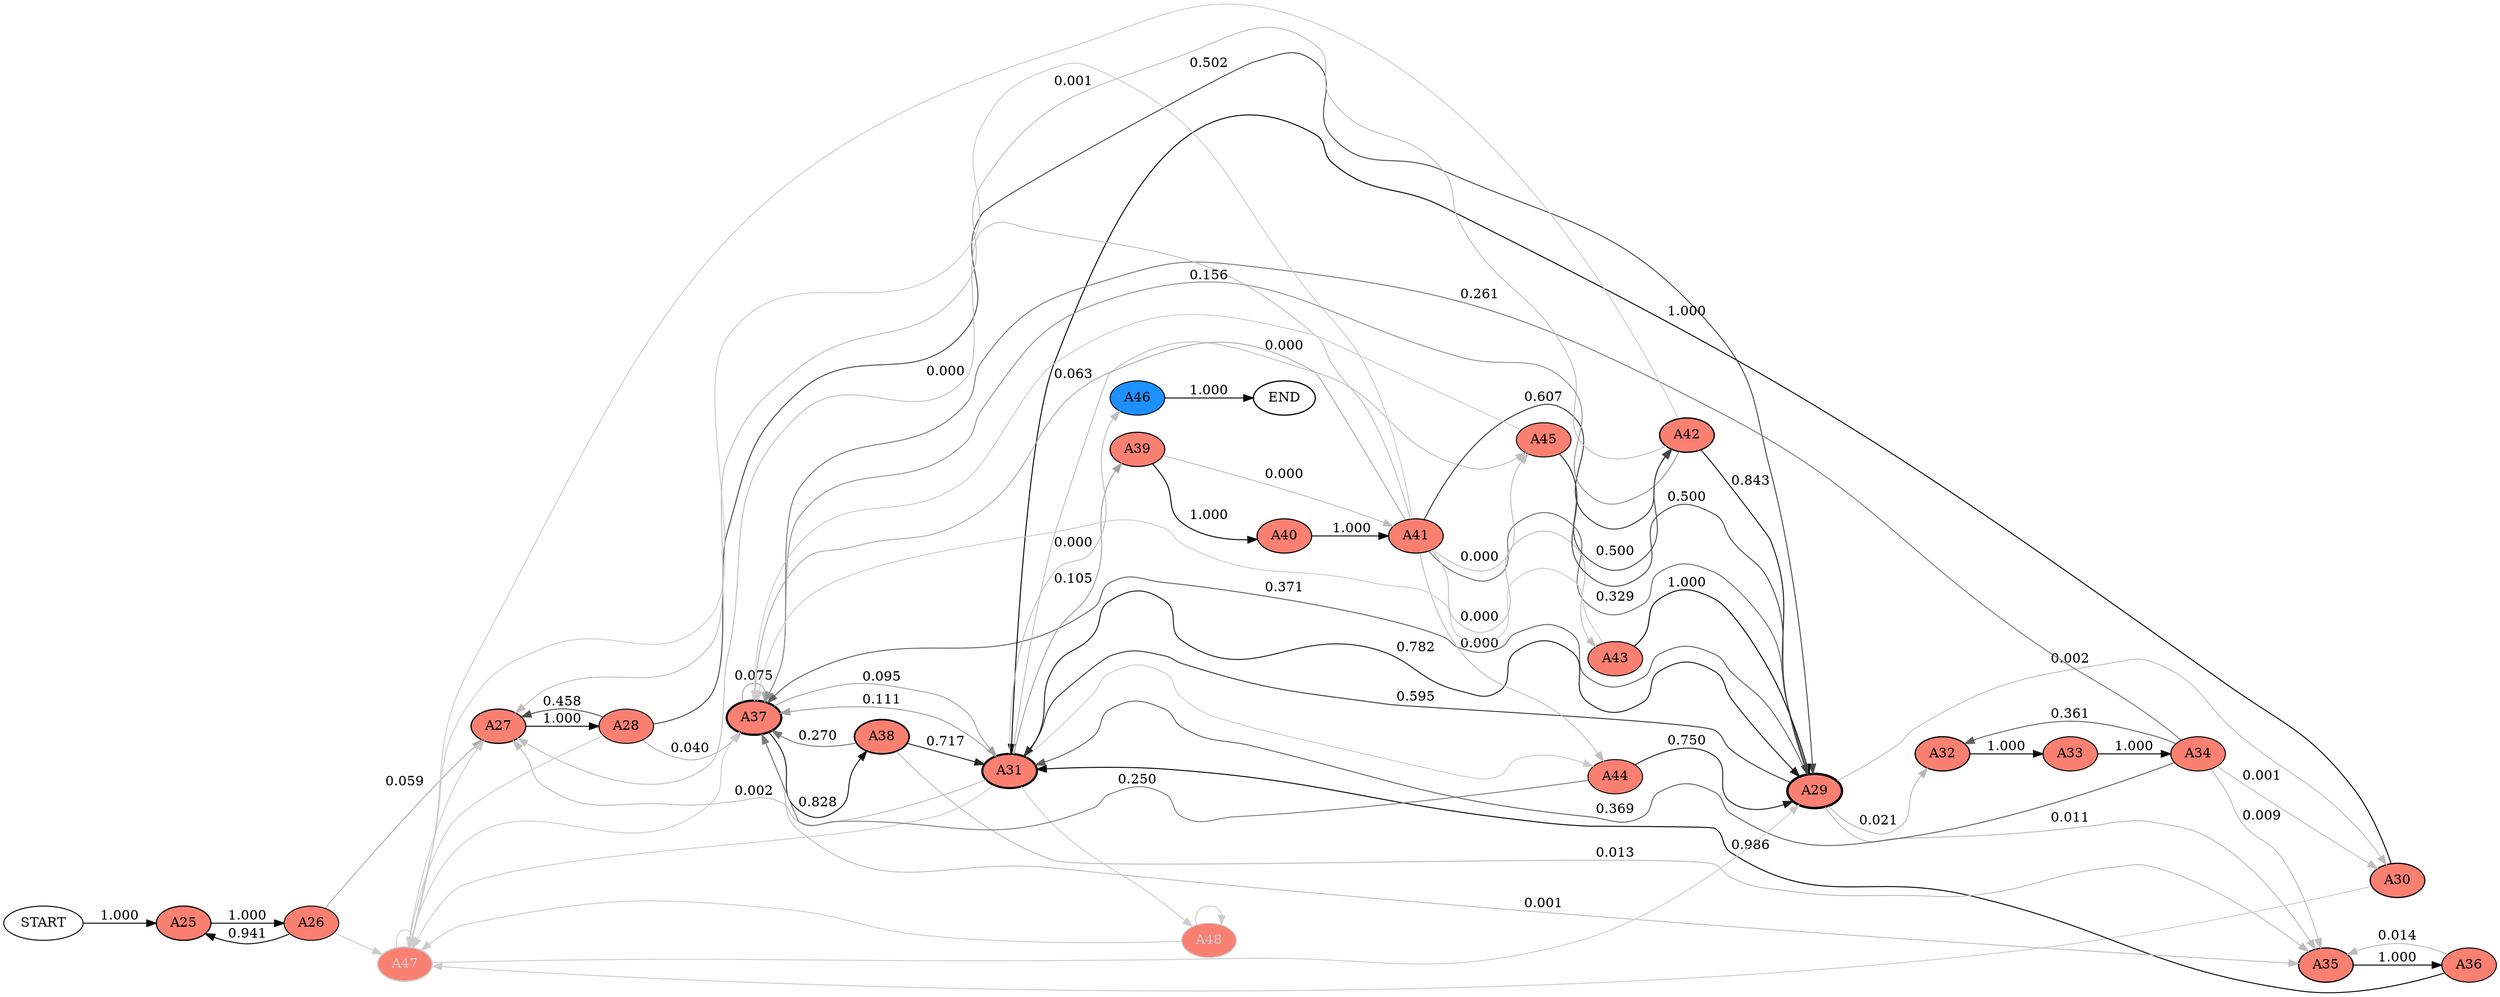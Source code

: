 digraph G {
rankdir=LR;
START [color=black, fillcolor="#ffffff", fontcolor=black, penwidth=1.0000100192008392, style=filled];
A25 [color=black, fillcolor="#fa8072", fontcolor=black, penwidth=1.25021290442208, style=filled];
START -> A25  [color="#000000", fontcolor=black, label="1.000", weight="1.0"];
A26 [color=black, fillcolor="#fa8072", fontcolor=black, penwidth=1.000170323537664, style=filled];
A25 -> A26  [color="#000000", fontcolor=black, label="1.000", weight="1.0"];
A26 -> A25  [color="#060606", fontcolor=black, label="0.941", weight="0.9411764705882352"];
A27 [color=black, fillcolor="#fa8072", fontcolor=black, penwidth=1.255307806151258, style=filled];
A26 -> A27  [color="#adadad", fontcolor=black, label="0.059", weight="0.011764705882352958"];
A28 [color=black, fillcolor="#fa8072", fontcolor=black, penwidth=1.0042462449210063, style=filled];
A27 -> A28  [color="#000000", fontcolor=black, label="1.000", weight="1.0"];
A28 -> A27  [color="#505050", fontcolor=black, label="0.458", weight="0.3515551366635277"];
A29 [color=black, fillcolor="#fa8072", fontcolor=black, penwidth=2.532942572101613, style=filled];
A28 -> A29  [color="#474747", fontcolor=black, label="0.502", weight="0.1399622997172496"];
A30 [color=black, fillcolor="#fa8072", fontcolor=black, penwidth=1.252879824066107, style=filled];
A29 -> A30  [color="#bebebe", fontcolor=black, label="0.002", weight="0.0019551221605395657"];
A31 [color=black, fillcolor="#fa8072", fontcolor=black, penwidth=2.156827245972146, style=filled];
A30 -> A31  [color="#000000", fontcolor=black, label="1.000", weight="0.9991319444444445"];
A31 -> A29  [color="#1b1b1b", fontcolor=black, label="0.782", weight="0.7312773066808056"];
A32 [color=black, fillcolor="#fa8072", fontcolor=black, penwidth=1.2975251075123357, style=filled];
A29 -> A32  [color="#b8b8b8", fontcolor=black, label="0.021", weight="0.021397341379993537"];
A33 [color=black, fillcolor="#fa8072", fontcolor=black, penwidth=1.0380200860098685, style=filled];
A32 -> A33  [color="#000000", fontcolor=black, label="1.000", weight="1.0"];
A34 [color=black, fillcolor="#fa8072", fontcolor=black, penwidth=1.0380200860098685, style=filled];
A33 -> A34  [color="#000000", fontcolor=black, label="1.000", weight="1.0"];
A34 -> A31  [color="#616161", fontcolor=black, label="0.369", weight="0.35485203739090326"];
A29 -> A31  [color="#373737", fontcolor=black, label="0.595", weight="0.585332431323052"];
A35 [color=black, fillcolor="#fa8072", fontcolor=black, penwidth=1.2800314591510764, style=filled];
A34 -> A35  [color="#bcbcbc", fontcolor=black, label="0.009", weight="0.008779631255486212"];
A36 [color=black, fillcolor="#fa8072", fontcolor=black, penwidth=1.0240251673208611, style=filled];
A35 -> A36  [color="#000000", fontcolor=black, label="1.000", weight="1.0"];
A36 -> A31  [color="#010101", fontcolor=black, label="0.986", weight="0.9855616281915327"];
A37 [color=black, fillcolor="#fa8072", fontcolor=black, penwidth=2.240513302593355, style=filled];
A29 -> A37  [color="#616161", fontcolor=black, label="0.371", weight="0.380542901090821"];
A38 [color=black, fillcolor="#fa8072", fontcolor=black, penwidth=1.6664869888964255, style=filled];
A37 -> A38  [color="#141414", fontcolor=black, label="0.828", weight="0.8197831918428883"];
A38 -> A31  [color="#242424", fontcolor=black, label="0.717", weight="0.7025169404256526"];
A39 [color=black, fillcolor="#fa8072", fontcolor=black, penwidth=1.1377883362513197, style=filled];
A31 -> A39  [color="#a0a0a0", fontcolor=black, label="0.105", weight="0.10377559517498343"];
A40 [color=black, fillcolor="#fa8072", fontcolor=black, penwidth=1.137768879561877, style=filled];
A39 -> A40  [color="#000000", fontcolor=black, label="1.000", weight="0.9996796178714981"];
A41 [color=black, fillcolor="#fa8072", fontcolor=black, penwidth=1.1377883362513197, style=filled];
A40 -> A41  [color="#000000", fontcolor=black, label="1.000", weight="1.0"];
A42 [color=black, fillcolor="#fa8072", fontcolor=black, penwidth=1.355209438154899, style=filled];
A41 -> A42  [color="#353535", fontcolor=black, label="0.607", weight="0.6108230908137235"];
A42 -> A37  [color="#939393", fontcolor=black, label="0.156", weight="0.14467222884394812"];
A31 -> A37  [color="#9f9f9f", fontcolor=black, label="0.111", weight="0.10463097157839099"];
A38 -> A35  [color="#bbbbbb", fontcolor=black, label="0.013", weight="0.013484957116626046"];
A38 -> A37  [color="#777777", fontcolor=black, label="0.270", weight="0.28399810245772134"];
A42 -> A29  [color="#121212", fontcolor=black, label="0.843", weight="0.8359237187126576"];
A34 -> A32  [color="#636363", fontcolor=black, label="0.361", weight="0.36130764860817405"];
A34 -> A37  [color="#797979", fontcolor=black, label="0.261", weight="0.27392449517119716"];
A41 -> A37  [color="#acacac", fontcolor=black, label="0.063", weight="0.058775557756190776"];
A37 -> A37  [color="#a9a9a9", fontcolor=black, label="0.075", weight="0.08446502830570346"];
A42 -> A27  [color="#bebebe", fontcolor=black, label="0.001", weight="0.0010011918951137134"];
A29 -> A35  [color="#bbbbbb", fontcolor=black, label="0.011", weight="0.0107722040455938"];
A31 -> A27  [color="#bebebe", fontcolor=black, label="0.002", weight="0.0016427458489410298"];
A41 -> A29  [color="#6a6a6a", fontcolor=black, label="0.329", weight="0.3263091978796672"];
A37 -> A31  [color="#a3a3a3", fontcolor=black, label="0.095", weight="0.09424260770855178"];
A37 -> A35  [color="#bebebe", fontcolor=black, label="0.001", weight="0.0015091721428564782"];
A28 -> A37  [color="#b3b3b3", fontcolor=black, label="0.040", weight="0.01178133836003779"];
A34 -> A30  [color="#bfbfbf", fontcolor=black, label="0.001", weight="0.0011361875742393944"];
A36 -> A35  [color="#bbbbbb", fontcolor=black, label="0.014", weight="0.014438371808467272"];
A39 -> A41  [color="#bfbfbf", fontcolor=black, label="0.000", weight="0.001"];
A43 [color=black, fillcolor="#fa8072", fontcolor=black, penwidth=1.000020038380526, style=filled];
A41 -> A43  [color="#bfbfbf", fontcolor=black, label="0.000", weight="0.001"];
A43 -> A29  [color="#000000", fontcolor=black, label="1.000", weight="0.8181818181818181"];
A44 [color=black, fillcolor="#fa8072", fontcolor=black, penwidth=1.000040076676446, style=filled];
A41 -> A44  [color="#bfbfbf", fontcolor=black, label="0.000", weight="0.001"];
A44 -> A29  [color="#1f1f1f", fontcolor=black, label="0.750", weight="0.6904761904761906"];
A45 [color=black, fillcolor="#fa8072", fontcolor=black, penwidth=1.000020038380526, style=filled];
A31 -> A45  [color="#bfbfbf", fontcolor=black, label="0.000", weight="0.001"];
A45 -> A29  [color="#484848", fontcolor=black, label="0.500", weight="0.6190476190476191"];
A41 -> A27  [color="#bfbfbf", fontcolor=black, label="0.000", weight="0.001"];
A44 -> A37  [color="#7c7c7c", fontcolor=black, label="0.250", weight="0.3095238095238095"];
A41 -> A45  [color="#bfbfbf", fontcolor=black, label="0.000", weight="0.001"];
A45 -> A42  [color="#484848", fontcolor=black, label="0.500", weight="0.2857142857142857"];
A46 [color=black, fillcolor="#1e90ff", fontcolor=black, penwidth=1.0000100192008392, style=filled];
A31 -> A46  [color="#bfbfbf", fontcolor=black, label="0.000", weight="0.001"];
END [color=black, fillcolor="#ffffff", fontcolor=black, penwidth=1.2500125240010491, style=filled];
A46 -> END  [color="#000000", fontcolor=black, label="1.000", weight="1.0"];
A47 [color="#cccccc", fillcolor="#fa8072", fontcolor="#cccccc", penwidth="1.4765269126413882", style=filled];
A26 -> A47  [color="#cccccc", fontcolor="#cccccc", label=" ", weight="0.04705882352941183"];
A47 -> A47  [color="#cccccc", fontcolor="#cccccc", label=" ", weight="0.5799761326696958"];
A47 -> A27  [color="#cccccc", fontcolor="#cccccc", label=" ", weight="0.0023455824863172466"];
A28 -> A47  [color="#cccccc", fontcolor="#cccccc", label=" ", weight="0.496701225259185"];
A47 -> A29  [color="#cccccc", fontcolor="#cccccc", label=" ", weight="0.3729681906091825"];
A31 -> A47  [color="#cccccc", fontcolor="#cccccc", label=" ", weight="0.05862199768204572"];
A42 -> A47  [color="#cccccc", fontcolor="#cccccc", label=" ", weight="0.01840286054828061"];
A47 -> A37  [color="#cccccc", fontcolor="#cccccc", label=" ", weight="0.044710094234804564"];
A41 -> A47  [color="#cccccc", fontcolor="#cccccc", label=" ", weight="0.002956253276636782"];
A30 -> A47  [color="#cccccc", fontcolor="#cccccc", label=" ", weight="0.001"];
A43 -> A37  [color="#cccccc", fontcolor="#cccccc", label=" ", weight="0.18181818181818177"];
A31 -> A44  [color="#cccccc", fontcolor="#cccccc", label=" ", weight="0.001"];
A48 [color="#cccccc", fillcolor="#fa8072", fontcolor="#cccccc", penwidth="1.0001292573855767", style=filled];
A31 -> A48  [color="#cccccc", fontcolor="#cccccc", label=" ", weight="0.001"];
A48 -> A48  [color="#cccccc", fontcolor="#cccccc", label=" ", weight="0.9411764705882352"];
A48 -> A47  [color="#cccccc", fontcolor="#cccccc", label=" ", weight="0.05882352941176477"];
A45 -> A37  [color="#cccccc", fontcolor="#cccccc", label=" ", weight="0.09523809523809523"];
}
